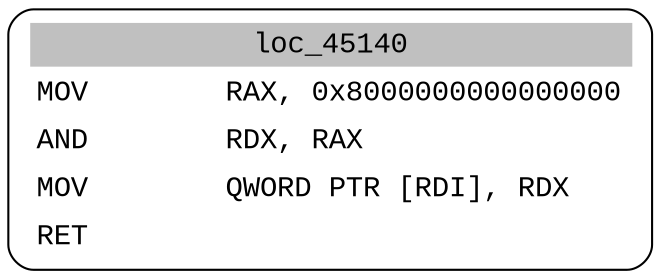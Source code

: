 digraph asm_graph {
1941 [
shape="Mrecord" fontname="Courier New"label =<<table border="0" cellborder="0" cellpadding="3"><tr><td align="center" colspan="2" bgcolor="grey">loc_45140</td></tr><tr><td align="left">MOV        RAX, 0x8000000000000000</td></tr><tr><td align="left">AND        RDX, RAX</td></tr><tr><td align="left">MOV        QWORD PTR [RDI], RDX</td></tr><tr><td align="left">RET        </td></tr></table>> ];
}